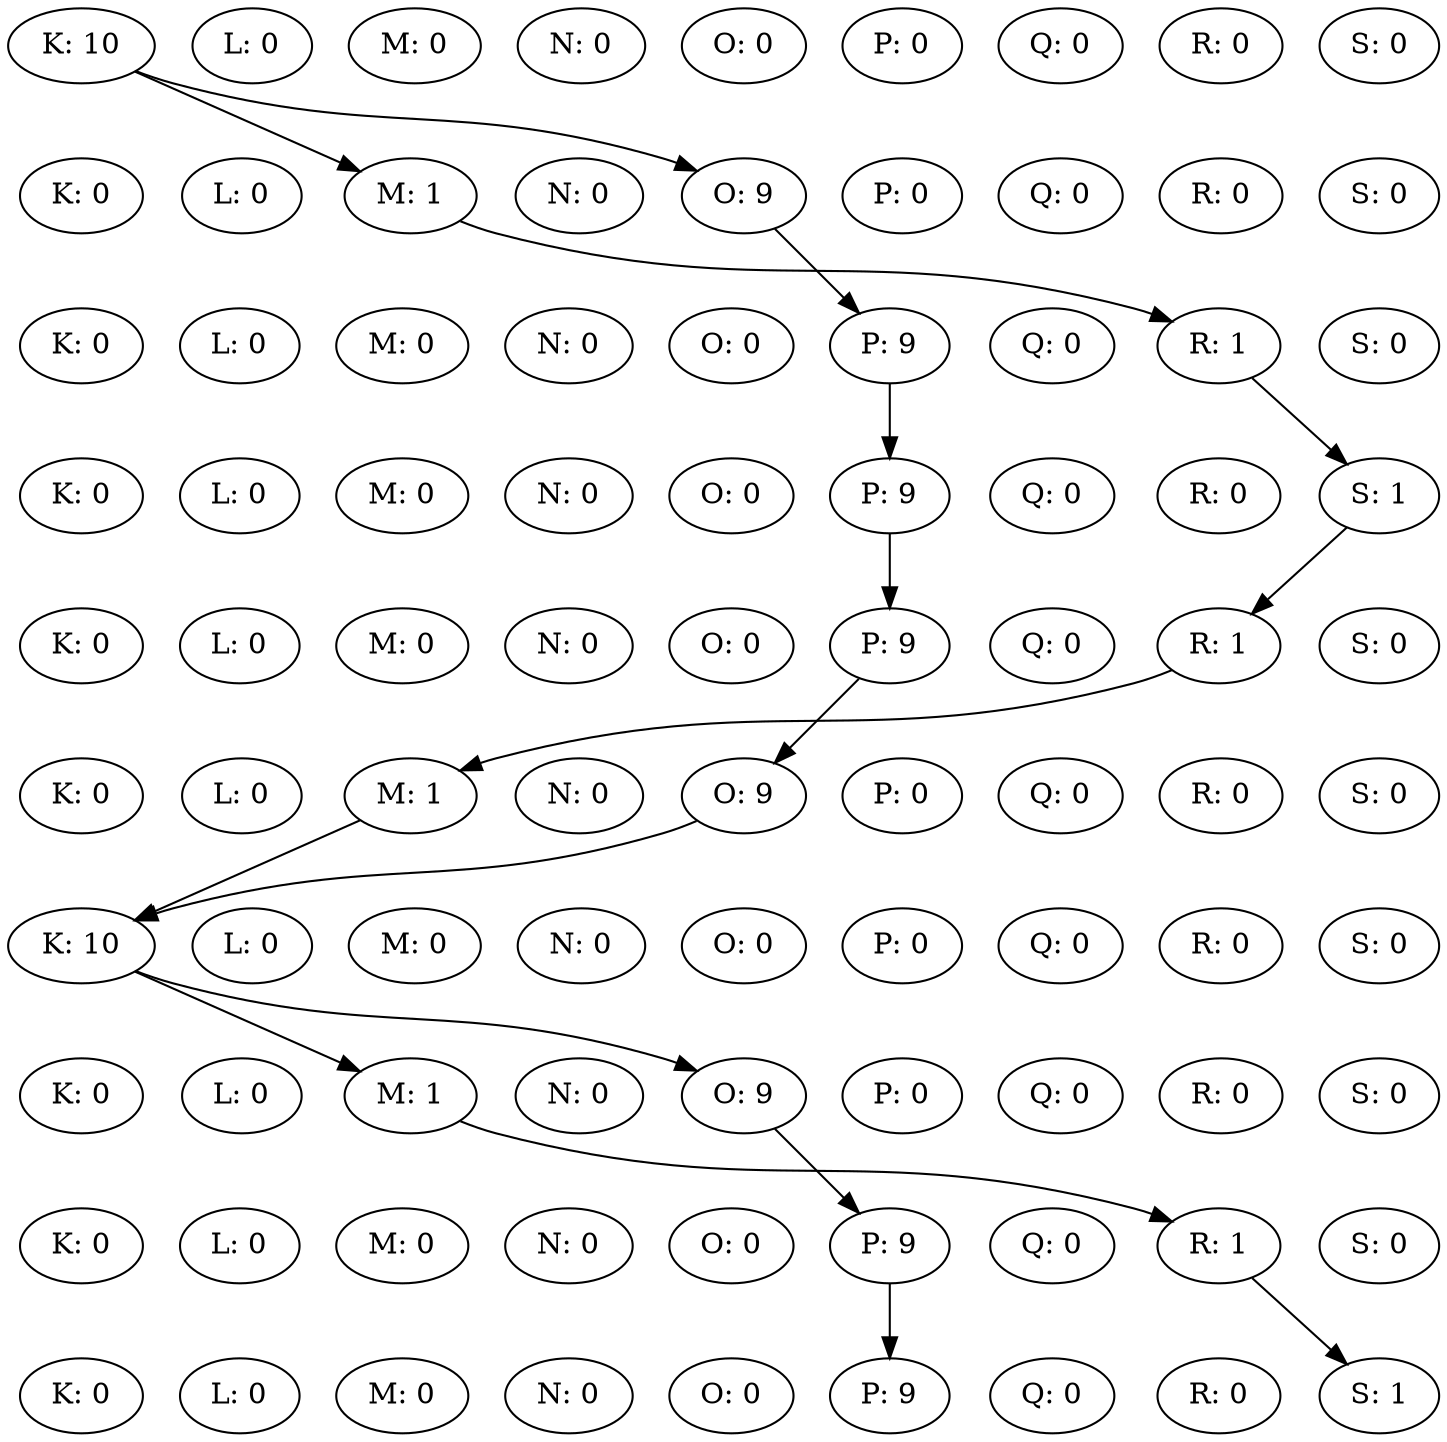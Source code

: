 digraph {
K0 [label="K: 10"];
L0 [label="L: 0"];
M0 [label="M: 0"];
N0 [label="N: 0"];
O0 [label="O: 0"];
P0 [label="P: 0"];
Q0 [label="Q: 0"];
R0 [label="R: 0"];
S0 [label="S: 0"];
rank = same {K0 -> L0 -> M0 -> N0 -> O0 -> P0 -> Q0 -> R0 -> S0 [style=invis] }K1 [label="K: 0"];
L1 [label="L: 0"];
M1 [label="M: 1"];
N1 [label="N: 0"];
O1 [label="O: 9"];
P1 [label="P: 0"];
Q1 [label="Q: 0"];
R1 [label="R: 0"];
S1 [label="S: 0"];
rank = same {K1 -> L1 -> M1 -> N1 -> O1 -> P1 -> Q1 -> R1 -> S1 [style=invis] }K0 -> M1
K0 -> O1
K2 [label="K: 0"];
L2 [label="L: 0"];
M2 [label="M: 0"];
N2 [label="N: 0"];
O2 [label="O: 0"];
P2 [label="P: 9"];
Q2 [label="Q: 0"];
R2 [label="R: 1"];
S2 [label="S: 0"];
rank = same {K2 -> L2 -> M2 -> N2 -> O2 -> P2 -> Q2 -> R2 -> S2 [style=invis] }M1 -> R2
O1 -> P2
K3 [label="K: 0"];
L3 [label="L: 0"];
M3 [label="M: 0"];
N3 [label="N: 0"];
O3 [label="O: 0"];
P3 [label="P: 9"];
Q3 [label="Q: 0"];
R3 [label="R: 0"];
S3 [label="S: 1"];
rank = same {K3 -> L3 -> M3 -> N3 -> O3 -> P3 -> Q3 -> R3 -> S3 [style=invis] }P2 -> P3
R2 -> S3
K4 [label="K: 0"];
L4 [label="L: 0"];
M4 [label="M: 0"];
N4 [label="N: 0"];
O4 [label="O: 0"];
P4 [label="P: 9"];
Q4 [label="Q: 0"];
R4 [label="R: 1"];
S4 [label="S: 0"];
rank = same {K4 -> L4 -> M4 -> N4 -> O4 -> P4 -> Q4 -> R4 -> S4 [style=invis] }P3 -> P4
S3 -> R4
K5 [label="K: 0"];
L5 [label="L: 0"];
M5 [label="M: 1"];
N5 [label="N: 0"];
O5 [label="O: 9"];
P5 [label="P: 0"];
Q5 [label="Q: 0"];
R5 [label="R: 0"];
S5 [label="S: 0"];
rank = same {K5 -> L5 -> M5 -> N5 -> O5 -> P5 -> Q5 -> R5 -> S5 [style=invis] }P4 -> O5
R4 -> M5
K6 [label="K: 10"];
L6 [label="L: 0"];
M6 [label="M: 0"];
N6 [label="N: 0"];
O6 [label="O: 0"];
P6 [label="P: 0"];
Q6 [label="Q: 0"];
R6 [label="R: 0"];
S6 [label="S: 0"];
rank = same {K6 -> L6 -> M6 -> N6 -> O6 -> P6 -> Q6 -> R6 -> S6 [style=invis] }M5 -> K6
O5 -> K6
K7 [label="K: 0"];
L7 [label="L: 0"];
M7 [label="M: 1"];
N7 [label="N: 0"];
O7 [label="O: 9"];
P7 [label="P: 0"];
Q7 [label="Q: 0"];
R7 [label="R: 0"];
S7 [label="S: 0"];
rank = same {K7 -> L7 -> M7 -> N7 -> O7 -> P7 -> Q7 -> R7 -> S7 [style=invis] }K6 -> M7
K6 -> O7
K8 [label="K: 0"];
L8 [label="L: 0"];
M8 [label="M: 0"];
N8 [label="N: 0"];
O8 [label="O: 0"];
P8 [label="P: 9"];
Q8 [label="Q: 0"];
R8 [label="R: 1"];
S8 [label="S: 0"];
rank = same {K8 -> L8 -> M8 -> N8 -> O8 -> P8 -> Q8 -> R8 -> S8 [style=invis] }M7 -> R8
O7 -> P8
K9 [label="K: 0"];
L9 [label="L: 0"];
M9 [label="M: 0"];
N9 [label="N: 0"];
O9 [label="O: 0"];
P9 [label="P: 9"];
Q9 [label="Q: 0"];
R9 [label="R: 0"];
S9 [label="S: 1"];
rank = same {K9 -> L9 -> M9 -> N9 -> O9 -> P9 -> Q9 -> R9 -> S9 [style=invis] }P8 -> P9
R8 -> S9
K0 -> K1 -> K2 -> K3 -> K4 -> K5 -> K6 -> K7 -> K8 -> K9 [ style=invis; weight=1000 ]
S0 -> S1 -> S2 -> S3 -> S4 -> S5 -> S6 -> S7 -> S8 -> S9 [ style=invis; weight=1000 ]
}
